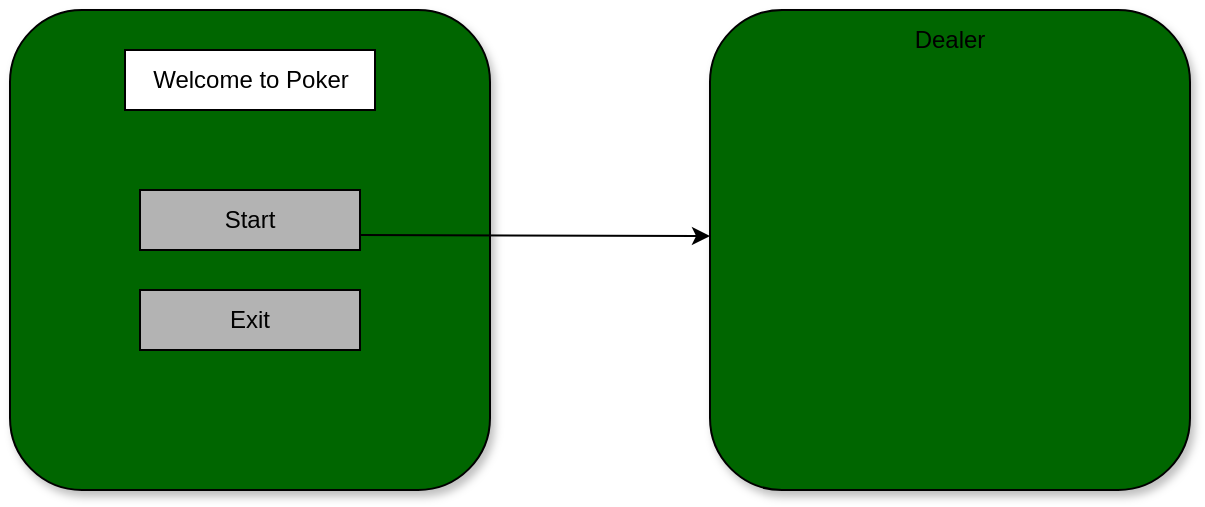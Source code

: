 <mxfile version="24.0.7" type="device">
  <diagram name="Page-1" id="VESCe16xSaLCjA-g90px">
    <mxGraphModel dx="794" dy="458" grid="1" gridSize="10" guides="1" tooltips="1" connect="1" arrows="1" fold="1" page="1" pageScale="1" pageWidth="827" pageHeight="1169" math="0" shadow="0">
      <root>
        <mxCell id="0" />
        <mxCell id="1" parent="0" />
        <mxCell id="aSqsJ9CFv7Ab1S9mndEV-1" value="" style="whiteSpace=wrap;html=1;aspect=fixed;fillColor=#006600;rounded=1;shadow=1;" vertex="1" parent="1">
          <mxGeometry x="150" y="140" width="240" height="240" as="geometry" />
        </mxCell>
        <mxCell id="aSqsJ9CFv7Ab1S9mndEV-2" value="Start" style="rounded=0;whiteSpace=wrap;html=1;fillColor=#B3B3B3;" vertex="1" parent="1">
          <mxGeometry x="215" y="230" width="110" height="30" as="geometry" />
        </mxCell>
        <mxCell id="aSqsJ9CFv7Ab1S9mndEV-3" value="Welcome to Poker" style="rounded=0;whiteSpace=wrap;html=1;" vertex="1" parent="1">
          <mxGeometry x="207.5" y="160" width="125" height="30" as="geometry" />
        </mxCell>
        <mxCell id="aSqsJ9CFv7Ab1S9mndEV-5" value="Exit" style="rounded=0;whiteSpace=wrap;html=1;fillColor=#B3B3B3;" vertex="1" parent="1">
          <mxGeometry x="215" y="280" width="110" height="30" as="geometry" />
        </mxCell>
        <mxCell id="aSqsJ9CFv7Ab1S9mndEV-6" value="" style="endArrow=classic;html=1;rounded=0;exitX=1;exitY=0.75;exitDx=0;exitDy=0;" edge="1" parent="1" source="aSqsJ9CFv7Ab1S9mndEV-2">
          <mxGeometry width="50" height="50" relative="1" as="geometry">
            <mxPoint x="440" y="290" as="sourcePoint" />
            <mxPoint x="500" y="253" as="targetPoint" />
          </mxGeometry>
        </mxCell>
        <mxCell id="aSqsJ9CFv7Ab1S9mndEV-7" value="" style="whiteSpace=wrap;html=1;aspect=fixed;fillColor=#006600;rounded=1;shadow=1;" vertex="1" parent="1">
          <mxGeometry x="500" y="140" width="240" height="240" as="geometry" />
        </mxCell>
        <mxCell id="aSqsJ9CFv7Ab1S9mndEV-8" value="Dealer" style="text;html=1;align=center;verticalAlign=middle;whiteSpace=wrap;rounded=0;" vertex="1" parent="1">
          <mxGeometry x="590" y="140" width="60" height="30" as="geometry" />
        </mxCell>
      </root>
    </mxGraphModel>
  </diagram>
</mxfile>
